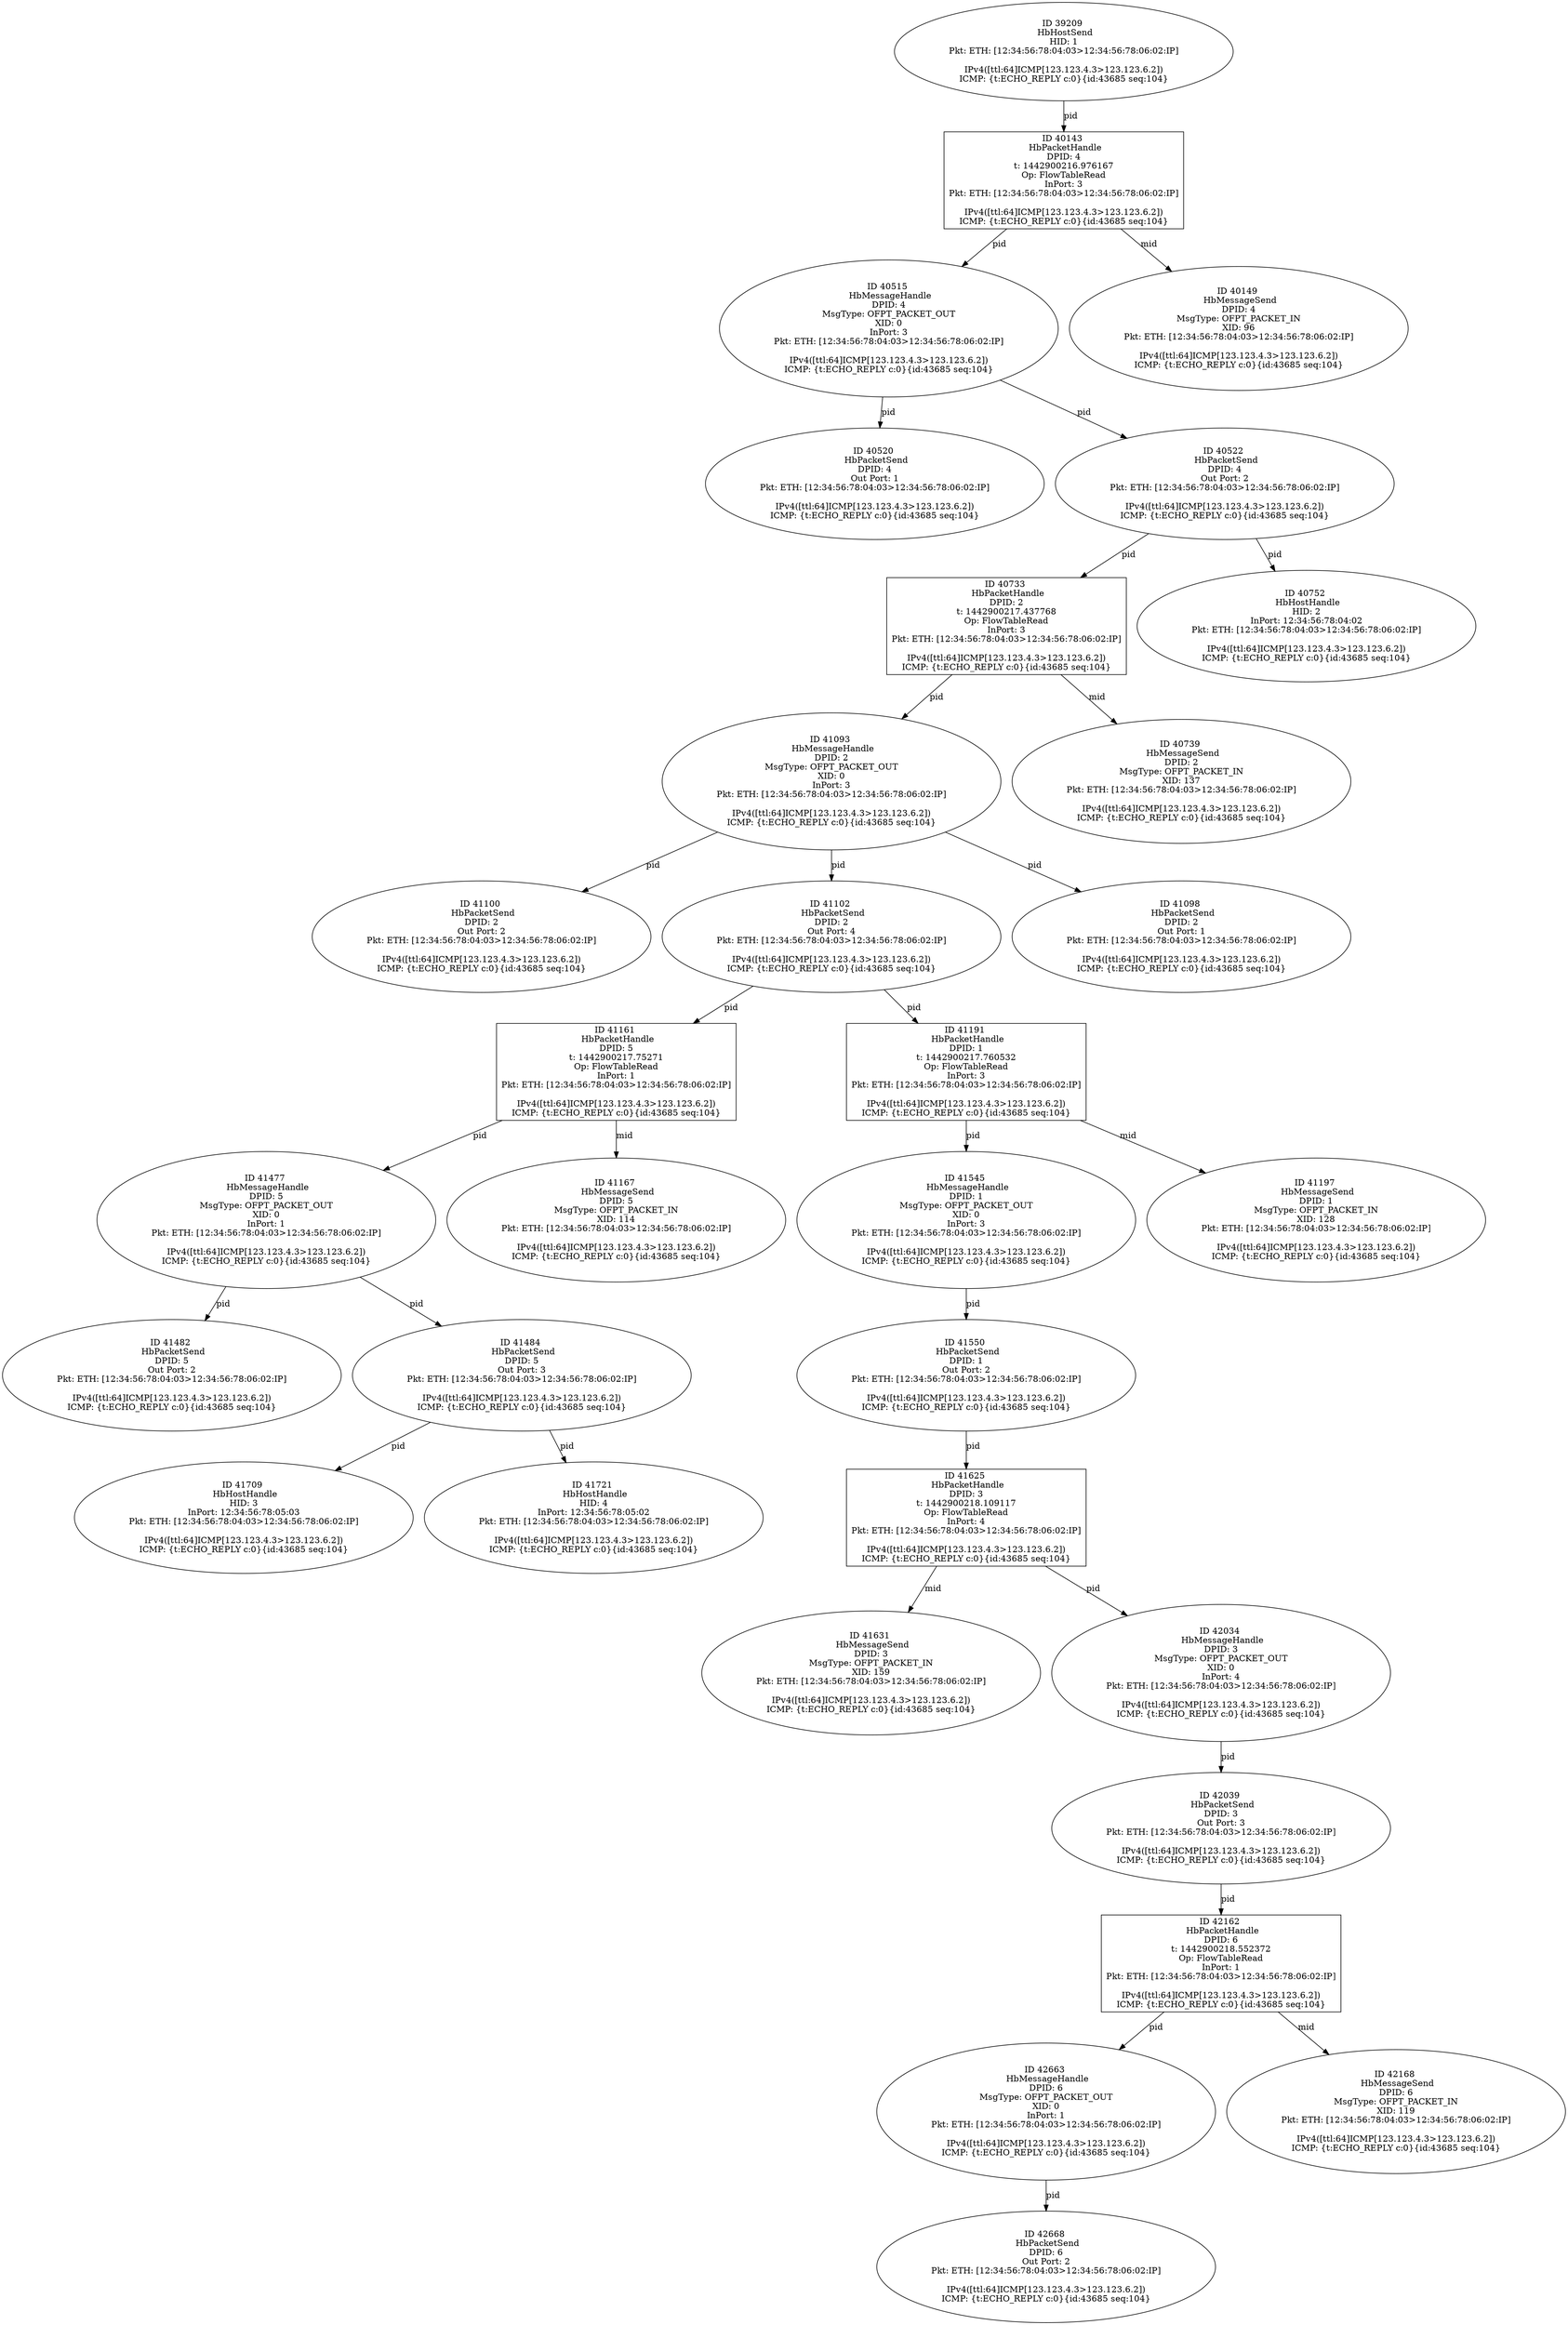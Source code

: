 strict digraph G {
41093 [shape=oval, event=<hb_events.HbMessageHandle object at 0x1109ce510>, label="ID 41093 
 HbMessageHandle
DPID: 2
MsgType: OFPT_PACKET_OUT
XID: 0
InPort: 3
Pkt: ETH: [12:34:56:78:04:03>12:34:56:78:06:02:IP]

IPv4([ttl:64]ICMP[123.123.4.3>123.123.6.2])
ICMP: {t:ECHO_REPLY c:0}{id:43685 seq:104}"];
41482 [shape=oval, event=<hb_events.HbPacketSend object at 0x110a7b690>, label="ID 41482 
 HbPacketSend
DPID: 5
Out Port: 2
Pkt: ETH: [12:34:56:78:04:03>12:34:56:78:06:02:IP]

IPv4([ttl:64]ICMP[123.123.4.3>123.123.6.2])
ICMP: {t:ECHO_REPLY c:0}{id:43685 seq:104}"];
41100 [shape=oval, event=<hb_events.HbPacketSend object at 0x1109d4d50>, label="ID 41100 
 HbPacketSend
DPID: 2
Out Port: 2
Pkt: ETH: [12:34:56:78:04:03>12:34:56:78:06:02:IP]

IPv4([ttl:64]ICMP[123.123.4.3>123.123.6.2])
ICMP: {t:ECHO_REPLY c:0}{id:43685 seq:104}"];
41102 [shape=oval, event=<hb_events.HbPacketSend object at 0x1109d4f90>, label="ID 41102 
 HbPacketSend
DPID: 2
Out Port: 4
Pkt: ETH: [12:34:56:78:04:03>12:34:56:78:06:02:IP]

IPv4([ttl:64]ICMP[123.123.4.3>123.123.6.2])
ICMP: {t:ECHO_REPLY c:0}{id:43685 seq:104}"];
41709 [shape=oval, event=<hb_events.HbHostHandle object at 0x110af6f90>, label="ID 41709 
 HbHostHandle
HID: 3
InPort: 12:34:56:78:05:03
Pkt: ETH: [12:34:56:78:04:03>12:34:56:78:06:02:IP]

IPv4([ttl:64]ICMP[123.123.4.3>123.123.6.2])
ICMP: {t:ECHO_REPLY c:0}{id:43685 seq:104}"];
41625 [shape=box, event=<hb_events.HbPacketHandle object at 0x110ac07d0>, label="ID 41625 
 HbPacketHandle
DPID: 3
t: 1442900218.109117
Op: FlowTableRead
InPort: 4
Pkt: ETH: [12:34:56:78:04:03>12:34:56:78:06:02:IP]

IPv4([ttl:64]ICMP[123.123.4.3>123.123.6.2])
ICMP: {t:ECHO_REPLY c:0}{id:43685 seq:104}"];
41477 [shape=oval, event=<hb_events.HbMessageHandle object at 0x110a7b2d0>, label="ID 41477 
 HbMessageHandle
DPID: 5
MsgType: OFPT_PACKET_OUT
XID: 0
InPort: 1
Pkt: ETH: [12:34:56:78:04:03>12:34:56:78:06:02:IP]

IPv4([ttl:64]ICMP[123.123.4.3>123.123.6.2])
ICMP: {t:ECHO_REPLY c:0}{id:43685 seq:104}"];
40733 [shape=box, event=<hb_events.HbPacketHandle object at 0x11093bdd0>, label="ID 40733 
 HbPacketHandle
DPID: 2
t: 1442900217.437768
Op: FlowTableRead
InPort: 3
Pkt: ETH: [12:34:56:78:04:03>12:34:56:78:06:02:IP]

IPv4([ttl:64]ICMP[123.123.4.3>123.123.6.2])
ICMP: {t:ECHO_REPLY c:0}{id:43685 seq:104}"];
41631 [shape=oval, event=<hb_events.HbMessageSend object at 0x110ac0f90>, label="ID 41631 
 HbMessageSend
DPID: 3
MsgType: OFPT_PACKET_IN
XID: 159
Pkt: ETH: [12:34:56:78:04:03>12:34:56:78:06:02:IP]

IPv4([ttl:64]ICMP[123.123.4.3>123.123.6.2])
ICMP: {t:ECHO_REPLY c:0}{id:43685 seq:104}"];
40739 [shape=oval, event=<hb_events.HbMessageSend object at 0x110942550>, label="ID 40739 
 HbMessageSend
DPID: 2
MsgType: OFPT_PACKET_IN
XID: 137
Pkt: ETH: [12:34:56:78:04:03>12:34:56:78:06:02:IP]

IPv4([ttl:64]ICMP[123.123.4.3>123.123.6.2])
ICMP: {t:ECHO_REPLY c:0}{id:43685 seq:104}"];
42663 [shape=oval, event=<hb_events.HbMessageHandle object at 0x110de7d50>, label="ID 42663 
 HbMessageHandle
DPID: 6
MsgType: OFPT_PACKET_OUT
XID: 0
InPort: 1
Pkt: ETH: [12:34:56:78:04:03>12:34:56:78:06:02:IP]

IPv4([ttl:64]ICMP[123.123.4.3>123.123.6.2])
ICMP: {t:ECHO_REPLY c:0}{id:43685 seq:104}"];
39209 [shape=oval, event=<hb_events.HbHostSend object at 0x11065e110>, label="ID 39209 
 HbHostSend
HID: 1
Pkt: ETH: [12:34:56:78:04:03>12:34:56:78:06:02:IP]

IPv4([ttl:64]ICMP[123.123.4.3>123.123.6.2])
ICMP: {t:ECHO_REPLY c:0}{id:43685 seq:104}"];
42668 [shape=oval, event=<hb_events.HbPacketSend object at 0x110df4390>, label="ID 42668 
 HbPacketSend
DPID: 6
Out Port: 2
Pkt: ETH: [12:34:56:78:04:03>12:34:56:78:06:02:IP]

IPv4([ttl:64]ICMP[123.123.4.3>123.123.6.2])
ICMP: {t:ECHO_REPLY c:0}{id:43685 seq:104}"];
42162 [shape=box, event=<hb_events.HbPacketHandle object at 0x110c2a510>, label="ID 42162 
 HbPacketHandle
DPID: 6
t: 1442900218.552372
Op: FlowTableRead
InPort: 1
Pkt: ETH: [12:34:56:78:04:03>12:34:56:78:06:02:IP]

IPv4([ttl:64]ICMP[123.123.4.3>123.123.6.2])
ICMP: {t:ECHO_REPLY c:0}{id:43685 seq:104}"];
40752 [shape=oval, event=<hb_events.HbHostHandle object at 0x110942e90>, label="ID 40752 
 HbHostHandle
HID: 2
InPort: 12:34:56:78:04:02
Pkt: ETH: [12:34:56:78:04:03>12:34:56:78:06:02:IP]

IPv4([ttl:64]ICMP[123.123.4.3>123.123.6.2])
ICMP: {t:ECHO_REPLY c:0}{id:43685 seq:104}"];
42034 [shape=oval, event=<hb_events.HbMessageHandle object at 0x110bdcbd0>, label="ID 42034 
 HbMessageHandle
DPID: 3
MsgType: OFPT_PACKET_OUT
XID: 0
InPort: 4
Pkt: ETH: [12:34:56:78:04:03>12:34:56:78:06:02:IP]

IPv4([ttl:64]ICMP[123.123.4.3>123.123.6.2])
ICMP: {t:ECHO_REPLY c:0}{id:43685 seq:104}"];
41161 [shape=box, event=<hb_events.HbPacketHandle object at 0x1109eb950>, label="ID 41161 
 HbPacketHandle
DPID: 5
t: 1442900217.75271
Op: FlowTableRead
InPort: 1
Pkt: ETH: [12:34:56:78:04:03>12:34:56:78:06:02:IP]

IPv4([ttl:64]ICMP[123.123.4.3>123.123.6.2])
ICMP: {t:ECHO_REPLY c:0}{id:43685 seq:104}"];
42168 [shape=oval, event=<hb_events.HbMessageSend object at 0x110c33fd0>, label="ID 42168 
 HbMessageSend
DPID: 6
MsgType: OFPT_PACKET_IN
XID: 119
Pkt: ETH: [12:34:56:78:04:03>12:34:56:78:06:02:IP]

IPv4([ttl:64]ICMP[123.123.4.3>123.123.6.2])
ICMP: {t:ECHO_REPLY c:0}{id:43685 seq:104}"];
41098 [shape=oval, event=<hb_events.HbPacketSend object at 0x1109d4310>, label="ID 41098 
 HbPacketSend
DPID: 2
Out Port: 1
Pkt: ETH: [12:34:56:78:04:03>12:34:56:78:06:02:IP]

IPv4([ttl:64]ICMP[123.123.4.3>123.123.6.2])
ICMP: {t:ECHO_REPLY c:0}{id:43685 seq:104}"];
40515 [shape=oval, event=<hb_events.HbMessageHandle object at 0x1108ee950>, label="ID 40515 
 HbMessageHandle
DPID: 4
MsgType: OFPT_PACKET_OUT
XID: 0
InPort: 3
Pkt: ETH: [12:34:56:78:04:03>12:34:56:78:06:02:IP]

IPv4([ttl:64]ICMP[123.123.4.3>123.123.6.2])
ICMP: {t:ECHO_REPLY c:0}{id:43685 seq:104}"];
40520 [shape=oval, event=<hb_events.HbPacketSend object at 0x1108f4250>, label="ID 40520 
 HbPacketSend
DPID: 4
Out Port: 1
Pkt: ETH: [12:34:56:78:04:03>12:34:56:78:06:02:IP]

IPv4([ttl:64]ICMP[123.123.4.3>123.123.6.2])
ICMP: {t:ECHO_REPLY c:0}{id:43685 seq:104}"];
41545 [shape=oval, event=<hb_events.HbMessageHandle object at 0x110aa1350>, label="ID 41545 
 HbMessageHandle
DPID: 1
MsgType: OFPT_PACKET_OUT
XID: 0
InPort: 3
Pkt: ETH: [12:34:56:78:04:03>12:34:56:78:06:02:IP]

IPv4([ttl:64]ICMP[123.123.4.3>123.123.6.2])
ICMP: {t:ECHO_REPLY c:0}{id:43685 seq:104}"];
40522 [shape=oval, event=<hb_events.HbPacketSend object at 0x1108f4490>, label="ID 40522 
 HbPacketSend
DPID: 4
Out Port: 2
Pkt: ETH: [12:34:56:78:04:03>12:34:56:78:06:02:IP]

IPv4([ttl:64]ICMP[123.123.4.3>123.123.6.2])
ICMP: {t:ECHO_REPLY c:0}{id:43685 seq:104}"];
42039 [shape=oval, event=<hb_events.HbPacketSend object at 0x110bc0910>, label="ID 42039 
 HbPacketSend
DPID: 3
Out Port: 3
Pkt: ETH: [12:34:56:78:04:03>12:34:56:78:06:02:IP]

IPv4([ttl:64]ICMP[123.123.4.3>123.123.6.2])
ICMP: {t:ECHO_REPLY c:0}{id:43685 seq:104}"];
41550 [shape=oval, event=<hb_events.HbPacketSend object at 0x110a98f90>, label="ID 41550 
 HbPacketSend
DPID: 1
Out Port: 2
Pkt: ETH: [12:34:56:78:04:03>12:34:56:78:06:02:IP]

IPv4([ttl:64]ICMP[123.123.4.3>123.123.6.2])
ICMP: {t:ECHO_REPLY c:0}{id:43685 seq:104}"];
40143 [shape=box, event=<hb_events.HbPacketHandle object at 0x11087d0d0>, label="ID 40143 
 HbPacketHandle
DPID: 4
t: 1442900216.976167
Op: FlowTableRead
InPort: 3
Pkt: ETH: [12:34:56:78:04:03>12:34:56:78:06:02:IP]

IPv4([ttl:64]ICMP[123.123.4.3>123.123.6.2])
ICMP: {t:ECHO_REPLY c:0}{id:43685 seq:104}"];
40149 [shape=oval, event=<hb_events.HbMessageSend object at 0x11087d810>, label="ID 40149 
 HbMessageSend
DPID: 4
MsgType: OFPT_PACKET_IN
XID: 96
Pkt: ETH: [12:34:56:78:04:03>12:34:56:78:06:02:IP]

IPv4([ttl:64]ICMP[123.123.4.3>123.123.6.2])
ICMP: {t:ECHO_REPLY c:0}{id:43685 seq:104}"];
41167 [shape=oval, event=<hb_events.HbMessageSend object at 0x1109f17d0>, label="ID 41167 
 HbMessageSend
DPID: 5
MsgType: OFPT_PACKET_IN
XID: 114
Pkt: ETH: [12:34:56:78:04:03>12:34:56:78:06:02:IP]

IPv4([ttl:64]ICMP[123.123.4.3>123.123.6.2])
ICMP: {t:ECHO_REPLY c:0}{id:43685 seq:104}"];
41191 [shape=box, event=<hb_events.HbPacketHandle object at 0x1109f4d10>, label="ID 41191 
 HbPacketHandle
DPID: 1
t: 1442900217.760532
Op: FlowTableRead
InPort: 3
Pkt: ETH: [12:34:56:78:04:03>12:34:56:78:06:02:IP]

IPv4([ttl:64]ICMP[123.123.4.3>123.123.6.2])
ICMP: {t:ECHO_REPLY c:0}{id:43685 seq:104}"];
41197 [shape=oval, event=<hb_events.HbMessageSend object at 0x1109fb810>, label="ID 41197 
 HbMessageSend
DPID: 1
MsgType: OFPT_PACKET_IN
XID: 128
Pkt: ETH: [12:34:56:78:04:03>12:34:56:78:06:02:IP]

IPv4([ttl:64]ICMP[123.123.4.3>123.123.6.2])
ICMP: {t:ECHO_REPLY c:0}{id:43685 seq:104}"];
41721 [shape=oval, event=<hb_events.HbHostHandle object at 0x110af0090>, label="ID 41721 
 HbHostHandle
HID: 4
InPort: 12:34:56:78:05:02
Pkt: ETH: [12:34:56:78:04:03>12:34:56:78:06:02:IP]

IPv4([ttl:64]ICMP[123.123.4.3>123.123.6.2])
ICMP: {t:ECHO_REPLY c:0}{id:43685 seq:104}"];
41484 [shape=oval, event=<hb_events.HbPacketSend object at 0x110a77b50>, label="ID 41484 
 HbPacketSend
DPID: 5
Out Port: 3
Pkt: ETH: [12:34:56:78:04:03>12:34:56:78:06:02:IP]

IPv4([ttl:64]ICMP[123.123.4.3>123.123.6.2])
ICMP: {t:ECHO_REPLY c:0}{id:43685 seq:104}"];
41093 -> 41098  [rel=pid, label=pid];
41093 -> 41100  [rel=pid, label=pid];
41093 -> 41102  [rel=pid, label=pid];
41102 -> 41161  [rel=pid, label=pid];
41102 -> 41191  [rel=pid, label=pid];
41625 -> 42034  [rel=pid, label=pid];
41625 -> 41631  [rel=mid, label=mid];
41477 -> 41482  [rel=pid, label=pid];
41477 -> 41484  [rel=pid, label=pid];
40733 -> 40739  [rel=mid, label=mid];
40733 -> 41093  [rel=pid, label=pid];
42663 -> 42668  [rel=pid, label=pid];
39209 -> 40143  [rel=pid, label=pid];
42162 -> 42168  [rel=mid, label=mid];
42162 -> 42663  [rel=pid, label=pid];
42034 -> 42039  [rel=pid, label=pid];
41161 -> 41477  [rel=pid, label=pid];
41161 -> 41167  [rel=mid, label=mid];
40515 -> 40520  [rel=pid, label=pid];
40515 -> 40522  [rel=pid, label=pid];
41545 -> 41550  [rel=pid, label=pid];
40522 -> 40752  [rel=pid, label=pid];
40522 -> 40733  [rel=pid, label=pid];
42039 -> 42162  [rel=pid, label=pid];
41550 -> 41625  [rel=pid, label=pid];
40143 -> 40515  [rel=pid, label=pid];
40143 -> 40149  [rel=mid, label=mid];
41191 -> 41545  [rel=pid, label=pid];
41191 -> 41197  [rel=mid, label=mid];
41484 -> 41721  [rel=pid, label=pid];
41484 -> 41709  [rel=pid, label=pid];
}
